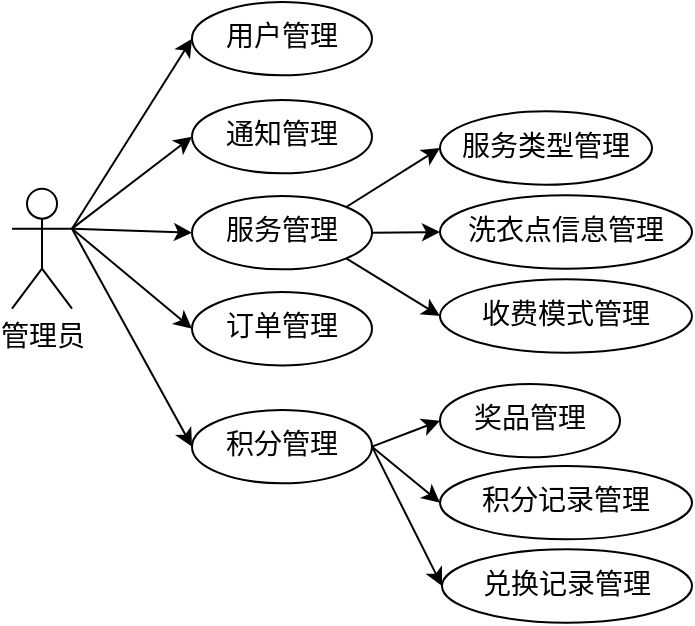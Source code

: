 <mxfile version="26.2.14">
  <diagram name="第 1 页" id="bXbiH3EwShpQN_3dVzvC">
    <mxGraphModel dx="1042" dy="562" grid="1" gridSize="10" guides="1" tooltips="1" connect="1" arrows="1" fold="1" page="1" pageScale="1" pageWidth="827" pageHeight="1169" math="0" shadow="0">
      <root>
        <mxCell id="0" />
        <mxCell id="1" parent="0" />
        <mxCell id="CFo9F7sb6gjn5Ljj4cxA-10" style="rounded=0;orthogonalLoop=1;jettySize=auto;html=1;exitX=1;exitY=0.333;exitDx=0;exitDy=0;exitPerimeter=0;entryX=0;entryY=0.5;entryDx=0;entryDy=0;fontFamily=宋体;fontSize=14;" parent="1" source="rSCCLJno3e1j1hXcmhqp-1" target="wD3wdMFgseMs4cs2oebw-1" edge="1">
          <mxGeometry relative="1" as="geometry" />
        </mxCell>
        <mxCell id="CFo9F7sb6gjn5Ljj4cxA-11" style="edgeStyle=none;rounded=0;orthogonalLoop=1;jettySize=auto;html=1;exitX=1;exitY=0.333;exitDx=0;exitDy=0;exitPerimeter=0;entryX=0;entryY=0.5;entryDx=0;entryDy=0;fontFamily=宋体;fontSize=14;" parent="1" source="rSCCLJno3e1j1hXcmhqp-1" target="rSCCLJno3e1j1hXcmhqp-6" edge="1">
          <mxGeometry relative="1" as="geometry" />
        </mxCell>
        <mxCell id="CFo9F7sb6gjn5Ljj4cxA-12" style="edgeStyle=none;rounded=0;orthogonalLoop=1;jettySize=auto;html=1;exitX=1;exitY=0.333;exitDx=0;exitDy=0;exitPerimeter=0;entryX=0;entryY=0.5;entryDx=0;entryDy=0;fontFamily=宋体;fontSize=14;" parent="1" source="rSCCLJno3e1j1hXcmhqp-1" target="CFo9F7sb6gjn5Ljj4cxA-1" edge="1">
          <mxGeometry relative="1" as="geometry" />
        </mxCell>
        <mxCell id="CFo9F7sb6gjn5Ljj4cxA-13" style="edgeStyle=none;rounded=0;orthogonalLoop=1;jettySize=auto;html=1;exitX=1;exitY=0.333;exitDx=0;exitDy=0;exitPerimeter=0;entryX=0;entryY=0.5;entryDx=0;entryDy=0;fontFamily=宋体;fontSize=14;" parent="1" source="rSCCLJno3e1j1hXcmhqp-1" target="CFo9F7sb6gjn5Ljj4cxA-5" edge="1">
          <mxGeometry relative="1" as="geometry" />
        </mxCell>
        <mxCell id="CFo9F7sb6gjn5Ljj4cxA-14" style="edgeStyle=none;rounded=0;orthogonalLoop=1;jettySize=auto;html=1;exitX=1;exitY=0.333;exitDx=0;exitDy=0;exitPerimeter=0;entryX=0;entryY=0.5;entryDx=0;entryDy=0;fontFamily=宋体;fontSize=14;" parent="1" source="rSCCLJno3e1j1hXcmhqp-1" target="CFo9F7sb6gjn5Ljj4cxA-6" edge="1">
          <mxGeometry relative="1" as="geometry" />
        </mxCell>
        <mxCell id="rSCCLJno3e1j1hXcmhqp-1" value="管理员" style="shape=umlActor;verticalLabelPosition=bottom;verticalAlign=top;html=1;outlineConnect=0;fontFamily=宋体;fontSize=14;" parent="1" vertex="1">
          <mxGeometry x="110" y="208.35" width="30" height="60" as="geometry" />
        </mxCell>
        <mxCell id="rSCCLJno3e1j1hXcmhqp-6" value="通知管理" style="ellipse;whiteSpace=wrap;html=1;fontFamily=宋体;fontSize=14;" parent="1" vertex="1">
          <mxGeometry x="200" y="164" width="90" height="36.67" as="geometry" />
        </mxCell>
        <mxCell id="wD3wdMFgseMs4cs2oebw-1" value="用户管理" style="ellipse;whiteSpace=wrap;html=1;fontFamily=宋体;fontSize=14;" parent="1" vertex="1">
          <mxGeometry x="200" y="115" width="90" height="36.67" as="geometry" />
        </mxCell>
        <mxCell id="CFo9F7sb6gjn5Ljj4cxA-15" style="edgeStyle=none;rounded=0;orthogonalLoop=1;jettySize=auto;html=1;exitX=1;exitY=0;exitDx=0;exitDy=0;entryX=0;entryY=0.5;entryDx=0;entryDy=0;fontFamily=宋体;fontSize=14;" parent="1" source="CFo9F7sb6gjn5Ljj4cxA-1" target="CFo9F7sb6gjn5Ljj4cxA-2" edge="1">
          <mxGeometry relative="1" as="geometry" />
        </mxCell>
        <mxCell id="CFo9F7sb6gjn5Ljj4cxA-16" style="edgeStyle=none;rounded=0;orthogonalLoop=1;jettySize=auto;html=1;exitX=1;exitY=0.5;exitDx=0;exitDy=0;entryX=0;entryY=0.5;entryDx=0;entryDy=0;fontFamily=宋体;fontSize=14;" parent="1" source="CFo9F7sb6gjn5Ljj4cxA-1" target="CFo9F7sb6gjn5Ljj4cxA-3" edge="1">
          <mxGeometry relative="1" as="geometry" />
        </mxCell>
        <mxCell id="CFo9F7sb6gjn5Ljj4cxA-17" style="edgeStyle=none;rounded=0;orthogonalLoop=1;jettySize=auto;html=1;exitX=1;exitY=1;exitDx=0;exitDy=0;entryX=0;entryY=0.5;entryDx=0;entryDy=0;fontFamily=宋体;fontSize=14;" parent="1" source="CFo9F7sb6gjn5Ljj4cxA-1" target="CFo9F7sb6gjn5Ljj4cxA-4" edge="1">
          <mxGeometry relative="1" as="geometry" />
        </mxCell>
        <mxCell id="CFo9F7sb6gjn5Ljj4cxA-1" value="服务管理" style="ellipse;whiteSpace=wrap;html=1;fontFamily=宋体;fontSize=14;" parent="1" vertex="1">
          <mxGeometry x="200" y="212.01" width="90" height="36.67" as="geometry" />
        </mxCell>
        <mxCell id="CFo9F7sb6gjn5Ljj4cxA-2" value="服务类型管理" style="ellipse;whiteSpace=wrap;html=1;fontFamily=宋体;fontSize=14;" parent="1" vertex="1">
          <mxGeometry x="324" y="169.67" width="106" height="36.67" as="geometry" />
        </mxCell>
        <mxCell id="CFo9F7sb6gjn5Ljj4cxA-3" value="洗衣点信息管理" style="ellipse;whiteSpace=wrap;html=1;fontFamily=宋体;fontSize=14;" parent="1" vertex="1">
          <mxGeometry x="324" y="211.67" width="126" height="36.67" as="geometry" />
        </mxCell>
        <mxCell id="CFo9F7sb6gjn5Ljj4cxA-4" value="收费模式管理" style="ellipse;whiteSpace=wrap;html=1;fontFamily=宋体;fontSize=14;" parent="1" vertex="1">
          <mxGeometry x="324" y="253.68" width="126" height="36.67" as="geometry" />
        </mxCell>
        <mxCell id="CFo9F7sb6gjn5Ljj4cxA-5" value="订单管理" style="ellipse;whiteSpace=wrap;html=1;fontFamily=宋体;fontSize=14;" parent="1" vertex="1">
          <mxGeometry x="200" y="260.02" width="90" height="36.67" as="geometry" />
        </mxCell>
        <mxCell id="CFo9F7sb6gjn5Ljj4cxA-18" style="edgeStyle=none;rounded=0;orthogonalLoop=1;jettySize=auto;html=1;exitX=1;exitY=0.5;exitDx=0;exitDy=0;entryX=0;entryY=0.5;entryDx=0;entryDy=0;fontFamily=宋体;fontSize=14;" parent="1" source="CFo9F7sb6gjn5Ljj4cxA-6" target="CFo9F7sb6gjn5Ljj4cxA-7" edge="1">
          <mxGeometry relative="1" as="geometry" />
        </mxCell>
        <mxCell id="CFo9F7sb6gjn5Ljj4cxA-19" style="edgeStyle=none;rounded=0;orthogonalLoop=1;jettySize=auto;html=1;exitX=1;exitY=0.5;exitDx=0;exitDy=0;entryX=0;entryY=0.5;entryDx=0;entryDy=0;fontFamily=宋体;fontSize=14;" parent="1" source="CFo9F7sb6gjn5Ljj4cxA-6" target="CFo9F7sb6gjn5Ljj4cxA-8" edge="1">
          <mxGeometry relative="1" as="geometry" />
        </mxCell>
        <mxCell id="CFo9F7sb6gjn5Ljj4cxA-20" style="edgeStyle=none;rounded=0;orthogonalLoop=1;jettySize=auto;html=1;exitX=1;exitY=0.5;exitDx=0;exitDy=0;entryX=0;entryY=0.5;entryDx=0;entryDy=0;fontFamily=宋体;fontSize=14;" parent="1" source="CFo9F7sb6gjn5Ljj4cxA-6" target="CFo9F7sb6gjn5Ljj4cxA-9" edge="1">
          <mxGeometry relative="1" as="geometry" />
        </mxCell>
        <mxCell id="CFo9F7sb6gjn5Ljj4cxA-6" value="积分管理" style="ellipse;whiteSpace=wrap;html=1;fontFamily=宋体;fontSize=14;" parent="1" vertex="1">
          <mxGeometry x="200" y="319" width="90" height="36.67" as="geometry" />
        </mxCell>
        <mxCell id="CFo9F7sb6gjn5Ljj4cxA-7" value="奖品管理" style="ellipse;whiteSpace=wrap;html=1;fontFamily=宋体;fontSize=14;" parent="1" vertex="1">
          <mxGeometry x="324" y="306" width="90" height="36.67" as="geometry" />
        </mxCell>
        <mxCell id="CFo9F7sb6gjn5Ljj4cxA-8" value="积分记录管理" style="ellipse;whiteSpace=wrap;html=1;fontFamily=宋体;fontSize=14;" parent="1" vertex="1">
          <mxGeometry x="324" y="347" width="126" height="36.67" as="geometry" />
        </mxCell>
        <mxCell id="CFo9F7sb6gjn5Ljj4cxA-9" value="兑换记录管理" style="ellipse;whiteSpace=wrap;html=1;fontFamily=宋体;fontSize=14;" parent="1" vertex="1">
          <mxGeometry x="325" y="388.67" width="125" height="36.67" as="geometry" />
        </mxCell>
      </root>
    </mxGraphModel>
  </diagram>
</mxfile>
